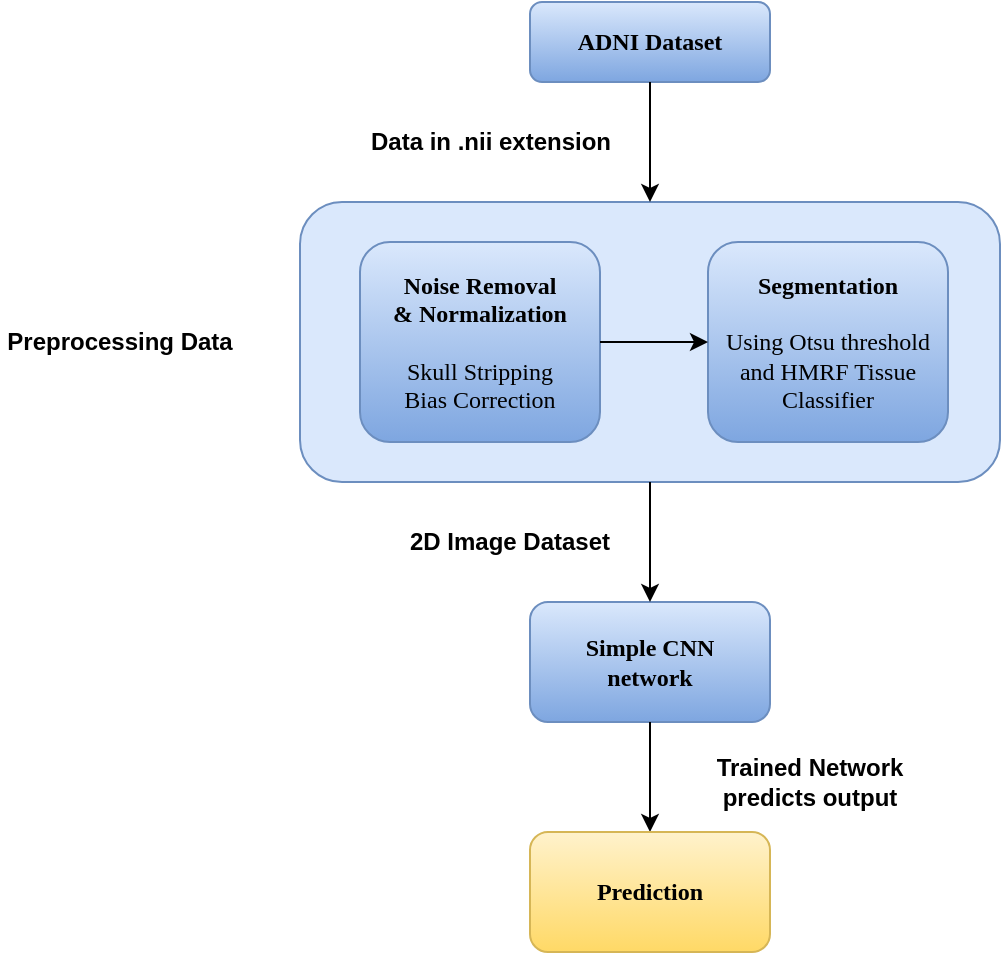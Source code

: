 <mxfile version="13.5.5" type="github">
  <diagram id="C5RBs43oDa-KdzZeNtuy" name="Page-1">
    <mxGraphModel dx="868" dy="434" grid="1" gridSize="10" guides="1" tooltips="1" connect="1" arrows="1" fold="1" page="1" pageScale="1" pageWidth="827" pageHeight="1169" math="0" shadow="0" extFonts="Sans Serif^https://fonts.googleapis.com/css?family=Sans+Serif">
      <root>
        <mxCell id="WIyWlLk6GJQsqaUBKTNV-0" />
        <mxCell id="WIyWlLk6GJQsqaUBKTNV-1" parent="WIyWlLk6GJQsqaUBKTNV-0" />
        <mxCell id="XwpfoNckIkDcyTPOol0i-13" value="" style="rounded=1;whiteSpace=wrap;html=1;fillColor=#dae8fc;strokeColor=#6c8ebf;" vertex="1" parent="WIyWlLk6GJQsqaUBKTNV-1">
          <mxGeometry x="210" y="240" width="350" height="140" as="geometry" />
        </mxCell>
        <mxCell id="XwpfoNckIkDcyTPOol0i-0" value="" style="endArrow=classic;html=1;strokeColor=#000000;fillColor=#000000;" edge="1" parent="WIyWlLk6GJQsqaUBKTNV-1" source="WIyWlLk6GJQsqaUBKTNV-3">
          <mxGeometry width="50" height="50" relative="1" as="geometry">
            <mxPoint x="413" y="120" as="sourcePoint" />
            <mxPoint x="413" y="157" as="targetPoint" />
            <Array as="points" />
          </mxGeometry>
        </mxCell>
        <mxCell id="XwpfoNckIkDcyTPOol0i-2" value="&lt;div&gt;&lt;font style=&quot;font-size: 12px&quot; face=&quot;Helvetica&quot;&gt;&lt;b&gt;Data in .nii extension&lt;/b&gt;&lt;/font&gt;&lt;/div&gt;" style="text;html=1;resizable=0;autosize=1;align=center;verticalAlign=middle;points=[];fillColor=none;strokeColor=none;rounded=0;" vertex="1" parent="WIyWlLk6GJQsqaUBKTNV-1">
          <mxGeometry x="240" y="200" width="130" height="20" as="geometry" />
        </mxCell>
        <mxCell id="XwpfoNckIkDcyTPOol0i-6" value="&lt;div&gt;&lt;font face=&quot;Sans Serif&quot;&gt;&lt;b&gt;Noise Removal&lt;/b&gt;&lt;/font&gt;&lt;/div&gt;&lt;div&gt;&lt;font face=&quot;Sans Serif&quot;&gt;&lt;b&gt;&amp;amp; Normalization&lt;/b&gt;&lt;/font&gt;&lt;/div&gt;&lt;div&gt;&lt;font face=&quot;Sans Serif&quot;&gt;&lt;br&gt;&lt;/font&gt;&lt;/div&gt;&lt;div&gt;&lt;font face=&quot;Sans Serif&quot;&gt;Skull Stripping&lt;/font&gt;&lt;/div&gt;&lt;div&gt;&lt;font face=&quot;Sans Serif&quot;&gt;Bias Correction&lt;b&gt;&lt;br&gt;&lt;/b&gt;&lt;/font&gt;&lt;/div&gt;" style="rounded=1;whiteSpace=wrap;html=1;fillColor=#dae8fc;strokeColor=#6c8ebf;gradientColor=#7ea6e0;" vertex="1" parent="WIyWlLk6GJQsqaUBKTNV-1">
          <mxGeometry x="240" y="260" width="120" height="100" as="geometry" />
        </mxCell>
        <mxCell id="XwpfoNckIkDcyTPOol0i-11" value="&lt;div&gt;&lt;font face=&quot;Sans Serif&quot;&gt;&lt;b&gt;Segmentation &lt;br&gt;&lt;/b&gt;&lt;/font&gt;&lt;/div&gt;&lt;div&gt;&lt;font face=&quot;Sans Serif&quot;&gt;&lt;br&gt;&lt;/font&gt;&lt;/div&gt;&lt;div&gt;&lt;font face=&quot;Sans Serif&quot;&gt;Using Otsu threshold and HMRF Tissue Classifier&lt;br&gt;&lt;/font&gt;&lt;/div&gt;" style="rounded=1;whiteSpace=wrap;html=1;fillColor=#dae8fc;strokeColor=#6c8ebf;gradientColor=#7ea6e0;" vertex="1" parent="WIyWlLk6GJQsqaUBKTNV-1">
          <mxGeometry x="414" y="260" width="120" height="100" as="geometry" />
        </mxCell>
        <mxCell id="XwpfoNckIkDcyTPOol0i-12" value="" style="endArrow=classic;html=1;strokeColor=#000000;fillColor=#000000;entryX=0;entryY=0.5;entryDx=0;entryDy=0;exitX=1;exitY=0.5;exitDx=0;exitDy=0;" edge="1" parent="WIyWlLk6GJQsqaUBKTNV-1" source="XwpfoNckIkDcyTPOol0i-6" target="XwpfoNckIkDcyTPOol0i-11">
          <mxGeometry width="50" height="50" relative="1" as="geometry">
            <mxPoint x="390" y="250" as="sourcePoint" />
            <mxPoint x="440" y="200" as="targetPoint" />
          </mxGeometry>
        </mxCell>
        <mxCell id="WIyWlLk6GJQsqaUBKTNV-3" value="&lt;font face=&quot;Sans Serif&quot;&gt;&lt;b&gt;ADNI Dataset&lt;/b&gt;&lt;/font&gt;" style="rounded=1;whiteSpace=wrap;html=1;fontSize=12;glass=0;strokeWidth=1;shadow=0;fillColor=#dae8fc;fontFamily=Sans Serif;FType=g;strokeColor=#6c8ebf;gradientColor=#7ea6e0;" parent="WIyWlLk6GJQsqaUBKTNV-1" vertex="1">
          <mxGeometry x="325" y="140" width="120" height="40" as="geometry" />
        </mxCell>
        <mxCell id="XwpfoNckIkDcyTPOol0i-16" value="&lt;font face=&quot;Helvetica&quot;&gt;&lt;b&gt;Preprocessing Data &lt;br&gt;&lt;/b&gt;&lt;/font&gt;" style="text;html=1;strokeColor=none;fillColor=none;align=center;verticalAlign=middle;whiteSpace=wrap;rounded=0;" vertex="1" parent="WIyWlLk6GJQsqaUBKTNV-1">
          <mxGeometry x="60" y="300" width="120" height="20" as="geometry" />
        </mxCell>
        <mxCell id="XwpfoNckIkDcyTPOol0i-18" value="" style="endArrow=classic;html=1;strokeColor=#000000;fillColor=#000000;exitX=0.5;exitY=1;exitDx=0;exitDy=0;entryX=0.5;entryY=0;entryDx=0;entryDy=0;" edge="1" parent="WIyWlLk6GJQsqaUBKTNV-1" source="WIyWlLk6GJQsqaUBKTNV-3" target="XwpfoNckIkDcyTPOol0i-13">
          <mxGeometry width="50" height="50" relative="1" as="geometry">
            <mxPoint x="390" y="300" as="sourcePoint" />
            <mxPoint x="390" y="210" as="targetPoint" />
          </mxGeometry>
        </mxCell>
        <mxCell id="XwpfoNckIkDcyTPOol0i-19" value="&lt;div&gt;&lt;font face=&quot;Sans Serif&quot;&gt;&lt;b&gt;Simple CNN &lt;br&gt;&lt;/b&gt;&lt;/font&gt;&lt;/div&gt;&lt;div&gt;&lt;font face=&quot;Sans Serif&quot;&gt;&lt;b&gt;network&lt;/b&gt;&lt;/font&gt;&lt;/div&gt;" style="rounded=1;whiteSpace=wrap;html=1;fillColor=#dae8fc;gradientColor=#7ea6e0;strokeColor=#6c8ebf;" vertex="1" parent="WIyWlLk6GJQsqaUBKTNV-1">
          <mxGeometry x="325" y="440" width="120" height="60" as="geometry" />
        </mxCell>
        <mxCell id="XwpfoNckIkDcyTPOol0i-20" value="" style="endArrow=classic;html=1;strokeColor=#000000;fillColor=#000000;exitX=0.5;exitY=1;exitDx=0;exitDy=0;entryX=0.5;entryY=0;entryDx=0;entryDy=0;" edge="1" parent="WIyWlLk6GJQsqaUBKTNV-1" source="XwpfoNckIkDcyTPOol0i-13" target="XwpfoNckIkDcyTPOol0i-19">
          <mxGeometry width="50" height="50" relative="1" as="geometry">
            <mxPoint x="390" y="330" as="sourcePoint" />
            <mxPoint x="440" y="280" as="targetPoint" />
          </mxGeometry>
        </mxCell>
        <mxCell id="XwpfoNckIkDcyTPOol0i-21" value="&lt;div&gt;&lt;b&gt;2D Image Dataset &lt;br&gt;&lt;/b&gt;&lt;/div&gt;" style="text;html=1;strokeColor=none;fillColor=none;align=center;verticalAlign=middle;whiteSpace=wrap;rounded=0;" vertex="1" parent="WIyWlLk6GJQsqaUBKTNV-1">
          <mxGeometry x="230" y="400" width="170" height="20" as="geometry" />
        </mxCell>
        <mxCell id="XwpfoNckIkDcyTPOol0i-22" value="" style="endArrow=classic;html=1;strokeColor=#000000;fillColor=#000000;" edge="1" parent="WIyWlLk6GJQsqaUBKTNV-1" source="XwpfoNckIkDcyTPOol0i-19" target="XwpfoNckIkDcyTPOol0i-23">
          <mxGeometry width="50" height="50" relative="1" as="geometry">
            <mxPoint x="540" y="545" as="sourcePoint" />
            <mxPoint x="520" y="470" as="targetPoint" />
          </mxGeometry>
        </mxCell>
        <mxCell id="XwpfoNckIkDcyTPOol0i-23" value="&lt;font face=&quot;Sans Serif&quot;&gt;&lt;b&gt;Prediction&lt;/b&gt;&lt;/font&gt;" style="rounded=1;whiteSpace=wrap;html=1;fillColor=#fff2cc;gradientColor=#ffd966;strokeColor=#d6b656;" vertex="1" parent="WIyWlLk6GJQsqaUBKTNV-1">
          <mxGeometry x="325" y="555" width="120" height="60" as="geometry" />
        </mxCell>
        <mxCell id="XwpfoNckIkDcyTPOol0i-26" value="&lt;b&gt;Trained Network predicts output &lt;/b&gt;" style="text;html=1;strokeColor=none;fillColor=none;align=center;verticalAlign=middle;whiteSpace=wrap;rounded=0;" vertex="1" parent="WIyWlLk6GJQsqaUBKTNV-1">
          <mxGeometry x="410" y="520" width="110" height="20" as="geometry" />
        </mxCell>
      </root>
    </mxGraphModel>
  </diagram>
</mxfile>
